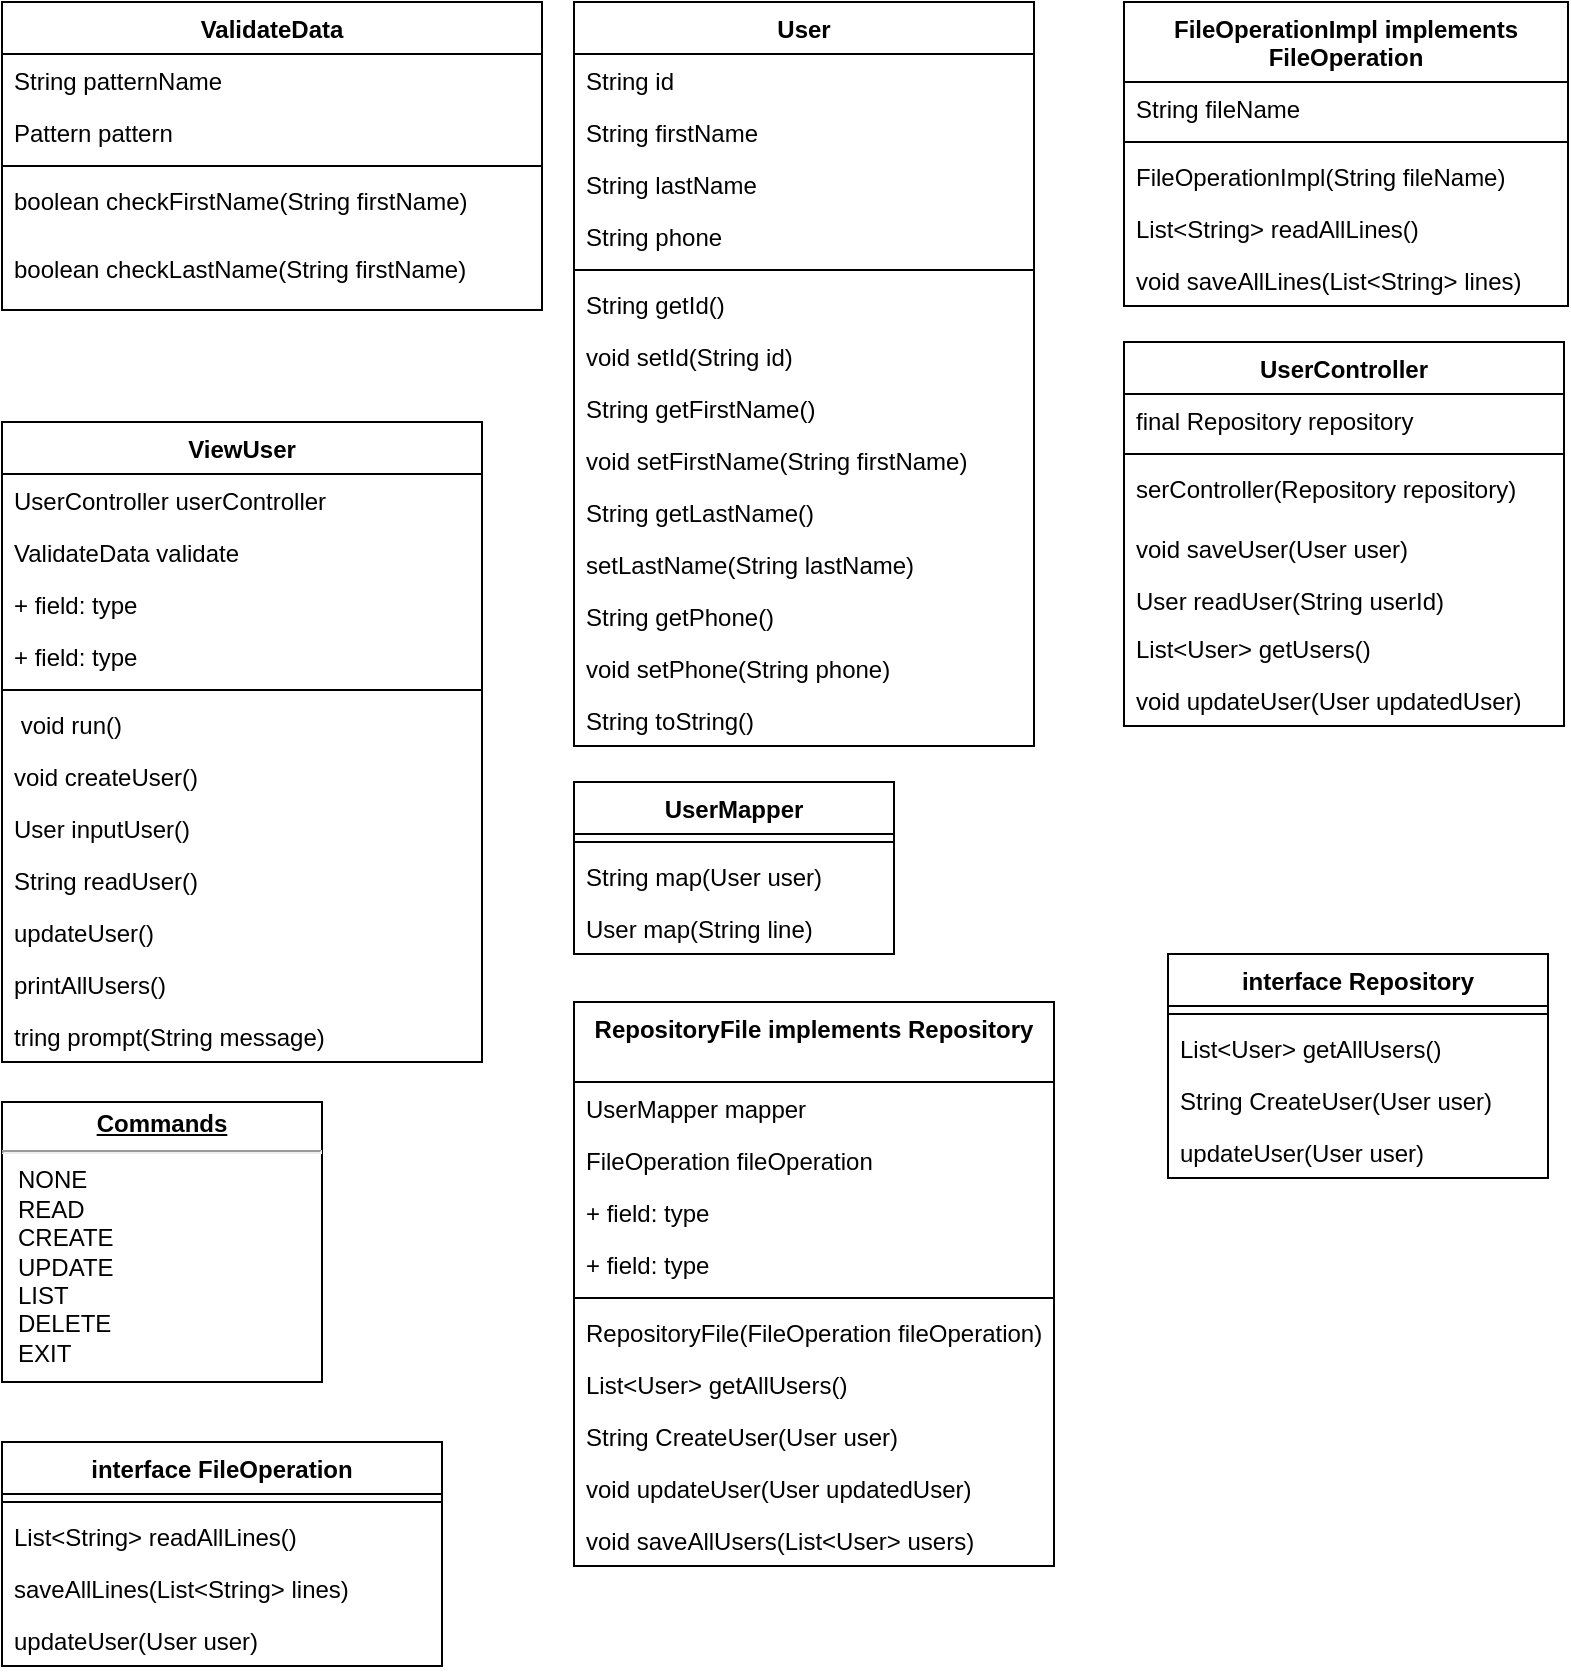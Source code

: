 <mxfile version="21.2.1" type="device">
  <diagram name="Страница 1" id="wZ96MaBnbiqQYVf81XS4">
    <mxGraphModel dx="1403" dy="337" grid="1" gridSize="10" guides="1" tooltips="1" connect="1" arrows="1" fold="1" page="1" pageScale="1" pageWidth="827" pageHeight="1169" math="0" shadow="0">
      <root>
        <mxCell id="0" />
        <mxCell id="1" parent="0" />
        <mxCell id="zzB5koK0obywKy0hsL04-4" value="ValidateData" style="swimlane;fontStyle=1;align=center;verticalAlign=top;childLayout=stackLayout;horizontal=1;startSize=26;horizontalStack=0;resizeParent=1;resizeParentMax=0;resizeLast=0;collapsible=1;marginBottom=0;whiteSpace=wrap;fillColor=default;fontColor=default;" parent="1" vertex="1">
          <mxGeometry x="-803" y="20" width="270" height="154" as="geometry" />
        </mxCell>
        <mxCell id="zzB5koK0obywKy0hsL04-5" value="String patternName" style="text;strokeColor=none;fillColor=none;align=left;verticalAlign=top;spacingLeft=4;spacingRight=4;overflow=hidden;rotatable=0;points=[[0,0.5],[1,0.5]];portConstraint=eastwest;whiteSpace=wrap;" parent="zzB5koK0obywKy0hsL04-4" vertex="1">
          <mxGeometry y="26" width="270" height="26" as="geometry" />
        </mxCell>
        <mxCell id="WPDHcrsJoWrQ9J1OhtaY-6" value="Pattern pattern" style="text;strokeColor=none;fillColor=none;align=left;verticalAlign=top;spacingLeft=4;spacingRight=4;overflow=hidden;rotatable=0;points=[[0,0.5],[1,0.5]];portConstraint=eastwest;whiteSpace=wrap;" vertex="1" parent="zzB5koK0obywKy0hsL04-4">
          <mxGeometry y="52" width="270" height="26" as="geometry" />
        </mxCell>
        <mxCell id="zzB5koK0obywKy0hsL04-6" value="" style="line;strokeWidth=1;fillColor=none;align=left;verticalAlign=middle;spacingTop=-1;spacingLeft=3;spacingRight=3;rotatable=0;labelPosition=right;points=[];portConstraint=eastwest;strokeColor=inherit;" parent="zzB5koK0obywKy0hsL04-4" vertex="1">
          <mxGeometry y="78" width="270" height="8" as="geometry" />
        </mxCell>
        <mxCell id="zzB5koK0obywKy0hsL04-7" value="boolean checkFirstName(String firstName)" style="text;strokeColor=none;fillColor=none;align=left;verticalAlign=top;spacingLeft=4;spacingRight=4;overflow=hidden;rotatable=0;points=[[0,0.5],[1,0.5]];portConstraint=eastwest;whiteSpace=wrap;" parent="zzB5koK0obywKy0hsL04-4" vertex="1">
          <mxGeometry y="86" width="270" height="34" as="geometry" />
        </mxCell>
        <mxCell id="WPDHcrsJoWrQ9J1OhtaY-7" value="boolean checkLastName(String firstName)" style="text;strokeColor=none;fillColor=none;align=left;verticalAlign=top;spacingLeft=4;spacingRight=4;overflow=hidden;rotatable=0;points=[[0,0.5],[1,0.5]];portConstraint=eastwest;whiteSpace=wrap;" vertex="1" parent="zzB5koK0obywKy0hsL04-4">
          <mxGeometry y="120" width="270" height="34" as="geometry" />
        </mxCell>
        <mxCell id="WPDHcrsJoWrQ9J1OhtaY-1" value="&lt;p style=&quot;margin:0px;margin-top:4px;text-align:center;text-decoration:underline;&quot;&gt;&lt;b&gt;Commands&lt;/b&gt;&lt;/p&gt;&lt;hr&gt;&lt;p style=&quot;margin:0px;margin-left:8px;&quot;&gt;NONE&lt;/p&gt;&lt;p style=&quot;margin:0px;margin-left:8px;&quot;&gt;READ&lt;/p&gt;&lt;p style=&quot;margin:0px;margin-left:8px;&quot;&gt;CREATE&lt;/p&gt;&lt;p style=&quot;margin:0px;margin-left:8px;&quot;&gt;UPDATE&lt;/p&gt;&lt;p style=&quot;margin:0px;margin-left:8px;&quot;&gt;LIST&lt;/p&gt;&lt;p style=&quot;margin:0px;margin-left:8px;&quot;&gt;DELETE&lt;/p&gt;&lt;p style=&quot;margin:0px;margin-left:8px;&quot;&gt;EXIT&lt;/p&gt;" style="verticalAlign=top;align=left;overflow=fill;fontSize=12;fontFamily=Helvetica;html=1;whiteSpace=wrap;" vertex="1" parent="1">
          <mxGeometry x="-803" y="570" width="160" height="140" as="geometry" />
        </mxCell>
        <mxCell id="WPDHcrsJoWrQ9J1OhtaY-2" value="ViewUser" style="swimlane;fontStyle=1;align=center;verticalAlign=top;childLayout=stackLayout;horizontal=1;startSize=26;horizontalStack=0;resizeParent=1;resizeParentMax=0;resizeLast=0;collapsible=1;marginBottom=0;whiteSpace=wrap;" vertex="1" parent="1">
          <mxGeometry x="-803" y="230" width="240" height="320" as="geometry" />
        </mxCell>
        <mxCell id="WPDHcrsJoWrQ9J1OhtaY-3" value="UserController userController" style="text;strokeColor=none;fillColor=none;align=left;verticalAlign=top;spacingLeft=4;spacingRight=4;overflow=hidden;rotatable=0;points=[[0,0.5],[1,0.5]];portConstraint=eastwest;" vertex="1" parent="WPDHcrsJoWrQ9J1OhtaY-2">
          <mxGeometry y="26" width="240" height="26" as="geometry" />
        </mxCell>
        <mxCell id="WPDHcrsJoWrQ9J1OhtaY-13" value="ValidateData validate" style="text;strokeColor=none;fillColor=none;align=left;verticalAlign=top;spacingLeft=4;spacingRight=4;overflow=hidden;rotatable=0;points=[[0,0.5],[1,0.5]];portConstraint=eastwest;" vertex="1" parent="WPDHcrsJoWrQ9J1OhtaY-2">
          <mxGeometry y="52" width="240" height="26" as="geometry" />
        </mxCell>
        <mxCell id="WPDHcrsJoWrQ9J1OhtaY-14" value="+ field: type" style="text;strokeColor=none;fillColor=none;align=left;verticalAlign=top;spacingLeft=4;spacingRight=4;overflow=hidden;rotatable=0;points=[[0,0.5],[1,0.5]];portConstraint=eastwest;" vertex="1" parent="WPDHcrsJoWrQ9J1OhtaY-2">
          <mxGeometry y="78" width="240" height="26" as="geometry" />
        </mxCell>
        <mxCell id="WPDHcrsJoWrQ9J1OhtaY-12" value="+ field: type" style="text;strokeColor=none;fillColor=none;align=left;verticalAlign=top;spacingLeft=4;spacingRight=4;overflow=hidden;rotatable=0;points=[[0,0.5],[1,0.5]];portConstraint=eastwest;" vertex="1" parent="WPDHcrsJoWrQ9J1OhtaY-2">
          <mxGeometry y="104" width="240" height="26" as="geometry" />
        </mxCell>
        <mxCell id="WPDHcrsJoWrQ9J1OhtaY-4" value="" style="line;strokeWidth=1;fillColor=none;align=left;verticalAlign=middle;spacingTop=-1;spacingLeft=3;spacingRight=3;rotatable=0;labelPosition=right;points=[];portConstraint=eastwest;strokeColor=inherit;" vertex="1" parent="WPDHcrsJoWrQ9J1OhtaY-2">
          <mxGeometry y="130" width="240" height="8" as="geometry" />
        </mxCell>
        <mxCell id="WPDHcrsJoWrQ9J1OhtaY-15" value=" void run()" style="text;strokeColor=none;fillColor=none;align=left;verticalAlign=top;spacingLeft=4;spacingRight=4;overflow=hidden;rotatable=0;points=[[0,0.5],[1,0.5]];portConstraint=eastwest;" vertex="1" parent="WPDHcrsJoWrQ9J1OhtaY-2">
          <mxGeometry y="138" width="240" height="26" as="geometry" />
        </mxCell>
        <mxCell id="WPDHcrsJoWrQ9J1OhtaY-5" value="void createUser()" style="text;strokeColor=none;fillColor=none;align=left;verticalAlign=top;spacingLeft=4;spacingRight=4;overflow=hidden;rotatable=0;points=[[0,0.5],[1,0.5]];portConstraint=eastwest;" vertex="1" parent="WPDHcrsJoWrQ9J1OhtaY-2">
          <mxGeometry y="164" width="240" height="26" as="geometry" />
        </mxCell>
        <mxCell id="WPDHcrsJoWrQ9J1OhtaY-17" value="User inputUser()" style="text;strokeColor=none;fillColor=none;align=left;verticalAlign=top;spacingLeft=4;spacingRight=4;overflow=hidden;rotatable=0;points=[[0,0.5],[1,0.5]];portConstraint=eastwest;" vertex="1" parent="WPDHcrsJoWrQ9J1OhtaY-2">
          <mxGeometry y="190" width="240" height="26" as="geometry" />
        </mxCell>
        <mxCell id="WPDHcrsJoWrQ9J1OhtaY-19" value="String readUser()" style="text;strokeColor=none;fillColor=none;align=left;verticalAlign=top;spacingLeft=4;spacingRight=4;overflow=hidden;rotatable=0;points=[[0,0.5],[1,0.5]];portConstraint=eastwest;" vertex="1" parent="WPDHcrsJoWrQ9J1OhtaY-2">
          <mxGeometry y="216" width="240" height="26" as="geometry" />
        </mxCell>
        <mxCell id="WPDHcrsJoWrQ9J1OhtaY-18" value="updateUser()" style="text;strokeColor=none;fillColor=none;align=left;verticalAlign=top;spacingLeft=4;spacingRight=4;overflow=hidden;rotatable=0;points=[[0,0.5],[1,0.5]];portConstraint=eastwest;" vertex="1" parent="WPDHcrsJoWrQ9J1OhtaY-2">
          <mxGeometry y="242" width="240" height="26" as="geometry" />
        </mxCell>
        <mxCell id="WPDHcrsJoWrQ9J1OhtaY-20" value="printAllUsers()" style="text;strokeColor=none;fillColor=none;align=left;verticalAlign=top;spacingLeft=4;spacingRight=4;overflow=hidden;rotatable=0;points=[[0,0.5],[1,0.5]];portConstraint=eastwest;" vertex="1" parent="WPDHcrsJoWrQ9J1OhtaY-2">
          <mxGeometry y="268" width="240" height="26" as="geometry" />
        </mxCell>
        <mxCell id="WPDHcrsJoWrQ9J1OhtaY-22" value="tring prompt(String message)" style="text;strokeColor=none;fillColor=none;align=left;verticalAlign=top;spacingLeft=4;spacingRight=4;overflow=hidden;rotatable=0;points=[[0,0.5],[1,0.5]];portConstraint=eastwest;" vertex="1" parent="WPDHcrsJoWrQ9J1OhtaY-2">
          <mxGeometry y="294" width="240" height="26" as="geometry" />
        </mxCell>
        <mxCell id="WPDHcrsJoWrQ9J1OhtaY-8" value="User" style="swimlane;fontStyle=1;align=center;verticalAlign=top;childLayout=stackLayout;horizontal=1;startSize=26;horizontalStack=0;resizeParent=1;resizeParentMax=0;resizeLast=0;collapsible=1;marginBottom=0;" vertex="1" parent="1">
          <mxGeometry x="-517" y="20" width="230" height="372" as="geometry" />
        </mxCell>
        <mxCell id="WPDHcrsJoWrQ9J1OhtaY-9" value="String id" style="text;strokeColor=none;fillColor=none;align=left;verticalAlign=top;spacingLeft=4;spacingRight=4;overflow=hidden;rotatable=0;points=[[0,0.5],[1,0.5]];portConstraint=eastwest;" vertex="1" parent="WPDHcrsJoWrQ9J1OhtaY-8">
          <mxGeometry y="26" width="230" height="26" as="geometry" />
        </mxCell>
        <mxCell id="WPDHcrsJoWrQ9J1OhtaY-42" value="String firstName" style="text;strokeColor=none;fillColor=none;align=left;verticalAlign=top;spacingLeft=4;spacingRight=4;overflow=hidden;rotatable=0;points=[[0,0.5],[1,0.5]];portConstraint=eastwest;" vertex="1" parent="WPDHcrsJoWrQ9J1OhtaY-8">
          <mxGeometry y="52" width="230" height="26" as="geometry" />
        </mxCell>
        <mxCell id="WPDHcrsJoWrQ9J1OhtaY-41" value="String lastName" style="text;strokeColor=none;fillColor=none;align=left;verticalAlign=top;spacingLeft=4;spacingRight=4;overflow=hidden;rotatable=0;points=[[0,0.5],[1,0.5]];portConstraint=eastwest;" vertex="1" parent="WPDHcrsJoWrQ9J1OhtaY-8">
          <mxGeometry y="78" width="230" height="26" as="geometry" />
        </mxCell>
        <mxCell id="WPDHcrsJoWrQ9J1OhtaY-40" value="String phone" style="text;strokeColor=none;fillColor=none;align=left;verticalAlign=top;spacingLeft=4;spacingRight=4;overflow=hidden;rotatable=0;points=[[0,0.5],[1,0.5]];portConstraint=eastwest;" vertex="1" parent="WPDHcrsJoWrQ9J1OhtaY-8">
          <mxGeometry y="104" width="230" height="26" as="geometry" />
        </mxCell>
        <mxCell id="WPDHcrsJoWrQ9J1OhtaY-10" value="" style="line;strokeWidth=1;fillColor=none;align=left;verticalAlign=middle;spacingTop=-1;spacingLeft=3;spacingRight=3;rotatable=0;labelPosition=right;points=[];portConstraint=eastwest;strokeColor=inherit;" vertex="1" parent="WPDHcrsJoWrQ9J1OhtaY-8">
          <mxGeometry y="130" width="230" height="8" as="geometry" />
        </mxCell>
        <mxCell id="WPDHcrsJoWrQ9J1OhtaY-43" value="String getId()" style="text;strokeColor=none;fillColor=none;align=left;verticalAlign=top;spacingLeft=4;spacingRight=4;overflow=hidden;rotatable=0;points=[[0,0.5],[1,0.5]];portConstraint=eastwest;" vertex="1" parent="WPDHcrsJoWrQ9J1OhtaY-8">
          <mxGeometry y="138" width="230" height="26" as="geometry" />
        </mxCell>
        <mxCell id="WPDHcrsJoWrQ9J1OhtaY-44" value=" void setId(String id)" style="text;strokeColor=none;fillColor=none;align=left;verticalAlign=top;spacingLeft=4;spacingRight=4;overflow=hidden;rotatable=0;points=[[0,0.5],[1,0.5]];portConstraint=eastwest;" vertex="1" parent="WPDHcrsJoWrQ9J1OhtaY-8">
          <mxGeometry y="164" width="230" height="26" as="geometry" />
        </mxCell>
        <mxCell id="WPDHcrsJoWrQ9J1OhtaY-46" value="String getFirstName()" style="text;strokeColor=none;fillColor=none;align=left;verticalAlign=top;spacingLeft=4;spacingRight=4;overflow=hidden;rotatable=0;points=[[0,0.5],[1,0.5]];portConstraint=eastwest;" vertex="1" parent="WPDHcrsJoWrQ9J1OhtaY-8">
          <mxGeometry y="190" width="230" height="26" as="geometry" />
        </mxCell>
        <mxCell id="WPDHcrsJoWrQ9J1OhtaY-47" value="void setFirstName(String firstName)" style="text;strokeColor=none;fillColor=none;align=left;verticalAlign=top;spacingLeft=4;spacingRight=4;overflow=hidden;rotatable=0;points=[[0,0.5],[1,0.5]];portConstraint=eastwest;" vertex="1" parent="WPDHcrsJoWrQ9J1OhtaY-8">
          <mxGeometry y="216" width="230" height="26" as="geometry" />
        </mxCell>
        <mxCell id="WPDHcrsJoWrQ9J1OhtaY-45" value="String getLastName()" style="text;strokeColor=none;fillColor=none;align=left;verticalAlign=top;spacingLeft=4;spacingRight=4;overflow=hidden;rotatable=0;points=[[0,0.5],[1,0.5]];portConstraint=eastwest;" vertex="1" parent="WPDHcrsJoWrQ9J1OhtaY-8">
          <mxGeometry y="242" width="230" height="26" as="geometry" />
        </mxCell>
        <mxCell id="WPDHcrsJoWrQ9J1OhtaY-48" value="setLastName(String lastName)" style="text;strokeColor=none;fillColor=none;align=left;verticalAlign=top;spacingLeft=4;spacingRight=4;overflow=hidden;rotatable=0;points=[[0,0.5],[1,0.5]];portConstraint=eastwest;" vertex="1" parent="WPDHcrsJoWrQ9J1OhtaY-8">
          <mxGeometry y="268" width="230" height="26" as="geometry" />
        </mxCell>
        <mxCell id="WPDHcrsJoWrQ9J1OhtaY-49" value="String getPhone()" style="text;strokeColor=none;fillColor=none;align=left;verticalAlign=top;spacingLeft=4;spacingRight=4;overflow=hidden;rotatable=0;points=[[0,0.5],[1,0.5]];portConstraint=eastwest;" vertex="1" parent="WPDHcrsJoWrQ9J1OhtaY-8">
          <mxGeometry y="294" width="230" height="26" as="geometry" />
        </mxCell>
        <mxCell id="WPDHcrsJoWrQ9J1OhtaY-51" value="void setPhone(String phone)" style="text;strokeColor=none;fillColor=none;align=left;verticalAlign=top;spacingLeft=4;spacingRight=4;overflow=hidden;rotatable=0;points=[[0,0.5],[1,0.5]];portConstraint=eastwest;" vertex="1" parent="WPDHcrsJoWrQ9J1OhtaY-8">
          <mxGeometry y="320" width="230" height="26" as="geometry" />
        </mxCell>
        <mxCell id="WPDHcrsJoWrQ9J1OhtaY-52" value="String toString()" style="text;strokeColor=none;fillColor=none;align=left;verticalAlign=top;spacingLeft=4;spacingRight=4;overflow=hidden;rotatable=0;points=[[0,0.5],[1,0.5]];portConstraint=eastwest;" vertex="1" parent="WPDHcrsJoWrQ9J1OhtaY-8">
          <mxGeometry y="346" width="230" height="26" as="geometry" />
        </mxCell>
        <mxCell id="WPDHcrsJoWrQ9J1OhtaY-24" value="UserController" style="swimlane;fontStyle=1;align=center;verticalAlign=top;childLayout=stackLayout;horizontal=1;startSize=26;horizontalStack=0;resizeParent=1;resizeParentMax=0;resizeLast=0;collapsible=1;marginBottom=0;whiteSpace=wrap;" vertex="1" parent="1">
          <mxGeometry x="-242" y="190" width="220" height="192" as="geometry" />
        </mxCell>
        <mxCell id="WPDHcrsJoWrQ9J1OhtaY-25" value="final Repository repository" style="text;strokeColor=none;fillColor=none;align=left;verticalAlign=top;spacingLeft=4;spacingRight=4;overflow=hidden;rotatable=0;points=[[0,0.5],[1,0.5]];portConstraint=eastwest;whiteSpace=wrap;" vertex="1" parent="WPDHcrsJoWrQ9J1OhtaY-24">
          <mxGeometry y="26" width="220" height="26" as="geometry" />
        </mxCell>
        <mxCell id="WPDHcrsJoWrQ9J1OhtaY-26" value="" style="line;strokeWidth=1;fillColor=none;align=left;verticalAlign=middle;spacingTop=-1;spacingLeft=3;spacingRight=3;rotatable=0;labelPosition=right;points=[];portConstraint=eastwest;strokeColor=inherit;" vertex="1" parent="WPDHcrsJoWrQ9J1OhtaY-24">
          <mxGeometry y="52" width="220" height="8" as="geometry" />
        </mxCell>
        <mxCell id="WPDHcrsJoWrQ9J1OhtaY-105" value="serController(Repository repository)" style="text;strokeColor=none;fillColor=none;align=left;verticalAlign=top;spacingLeft=4;spacingRight=4;overflow=hidden;rotatable=0;points=[[0,0.5],[1,0.5]];portConstraint=eastwest;whiteSpace=wrap;" vertex="1" parent="WPDHcrsJoWrQ9J1OhtaY-24">
          <mxGeometry y="60" width="220" height="30" as="geometry" />
        </mxCell>
        <mxCell id="WPDHcrsJoWrQ9J1OhtaY-107" value="void saveUser(User user)" style="text;strokeColor=none;fillColor=none;align=left;verticalAlign=top;spacingLeft=4;spacingRight=4;overflow=hidden;rotatable=0;points=[[0,0.5],[1,0.5]];portConstraint=eastwest;whiteSpace=wrap;" vertex="1" parent="WPDHcrsJoWrQ9J1OhtaY-24">
          <mxGeometry y="90" width="220" height="26" as="geometry" />
        </mxCell>
        <mxCell id="WPDHcrsJoWrQ9J1OhtaY-106" value="User readUser(String userId)" style="text;strokeColor=none;fillColor=none;align=left;verticalAlign=top;spacingLeft=4;spacingRight=4;overflow=hidden;rotatable=0;points=[[0,0.5],[1,0.5]];portConstraint=eastwest;whiteSpace=wrap;" vertex="1" parent="WPDHcrsJoWrQ9J1OhtaY-24">
          <mxGeometry y="116" width="220" height="24" as="geometry" />
        </mxCell>
        <mxCell id="WPDHcrsJoWrQ9J1OhtaY-108" value="List&lt;User&gt; getUsers()    " style="text;strokeColor=none;fillColor=none;align=left;verticalAlign=top;spacingLeft=4;spacingRight=4;overflow=hidden;rotatable=0;points=[[0,0.5],[1,0.5]];portConstraint=eastwest;whiteSpace=wrap;" vertex="1" parent="WPDHcrsJoWrQ9J1OhtaY-24">
          <mxGeometry y="140" width="220" height="26" as="geometry" />
        </mxCell>
        <mxCell id="WPDHcrsJoWrQ9J1OhtaY-110" value="void updateUser(User updatedUser)" style="text;strokeColor=none;fillColor=none;align=left;verticalAlign=top;spacingLeft=4;spacingRight=4;overflow=hidden;rotatable=0;points=[[0,0.5],[1,0.5]];portConstraint=eastwest;whiteSpace=wrap;" vertex="1" parent="WPDHcrsJoWrQ9J1OhtaY-24">
          <mxGeometry y="166" width="220" height="26" as="geometry" />
        </mxCell>
        <mxCell id="WPDHcrsJoWrQ9J1OhtaY-28" value="RepositoryFile implements Repository" style="swimlane;fontStyle=1;align=center;verticalAlign=top;childLayout=stackLayout;horizontal=1;startSize=40;horizontalStack=0;resizeParent=1;resizeParentMax=0;resizeLast=0;collapsible=1;marginBottom=0;whiteSpace=wrap;" vertex="1" parent="1">
          <mxGeometry x="-517" y="520" width="240" height="282" as="geometry" />
        </mxCell>
        <mxCell id="WPDHcrsJoWrQ9J1OhtaY-56" value="UserMapper mapper    " style="text;strokeColor=none;fillColor=none;align=left;verticalAlign=top;spacingLeft=4;spacingRight=4;overflow=hidden;rotatable=0;points=[[0,0.5],[1,0.5]];portConstraint=eastwest;" vertex="1" parent="WPDHcrsJoWrQ9J1OhtaY-28">
          <mxGeometry y="40" width="240" height="26" as="geometry" />
        </mxCell>
        <mxCell id="WPDHcrsJoWrQ9J1OhtaY-57" value="FileOperation fileOperation" style="text;strokeColor=none;fillColor=none;align=left;verticalAlign=top;spacingLeft=4;spacingRight=4;overflow=hidden;rotatable=0;points=[[0,0.5],[1,0.5]];portConstraint=eastwest;" vertex="1" parent="WPDHcrsJoWrQ9J1OhtaY-28">
          <mxGeometry y="66" width="240" height="26" as="geometry" />
        </mxCell>
        <mxCell id="WPDHcrsJoWrQ9J1OhtaY-58" value="+ field: type" style="text;strokeColor=none;fillColor=none;align=left;verticalAlign=top;spacingLeft=4;spacingRight=4;overflow=hidden;rotatable=0;points=[[0,0.5],[1,0.5]];portConstraint=eastwest;" vertex="1" parent="WPDHcrsJoWrQ9J1OhtaY-28">
          <mxGeometry y="92" width="240" height="26" as="geometry" />
        </mxCell>
        <mxCell id="WPDHcrsJoWrQ9J1OhtaY-29" value="+ field: type" style="text;strokeColor=none;fillColor=none;align=left;verticalAlign=top;spacingLeft=4;spacingRight=4;overflow=hidden;rotatable=0;points=[[0,0.5],[1,0.5]];portConstraint=eastwest;" vertex="1" parent="WPDHcrsJoWrQ9J1OhtaY-28">
          <mxGeometry y="118" width="240" height="26" as="geometry" />
        </mxCell>
        <mxCell id="WPDHcrsJoWrQ9J1OhtaY-30" value="" style="line;strokeWidth=1;fillColor=none;align=left;verticalAlign=middle;spacingTop=-1;spacingLeft=3;spacingRight=3;rotatable=0;labelPosition=right;points=[];portConstraint=eastwest;strokeColor=inherit;" vertex="1" parent="WPDHcrsJoWrQ9J1OhtaY-28">
          <mxGeometry y="144" width="240" height="8" as="geometry" />
        </mxCell>
        <mxCell id="WPDHcrsJoWrQ9J1OhtaY-55" value="RepositoryFile(FileOperation fileOperation)" style="text;strokeColor=none;fillColor=none;align=left;verticalAlign=top;spacingLeft=4;spacingRight=4;overflow=hidden;rotatable=0;points=[[0,0.5],[1,0.5]];portConstraint=eastwest;" vertex="1" parent="WPDHcrsJoWrQ9J1OhtaY-28">
          <mxGeometry y="152" width="240" height="26" as="geometry" />
        </mxCell>
        <mxCell id="WPDHcrsJoWrQ9J1OhtaY-59" value="List&lt;User&gt; getAllUsers()" style="text;strokeColor=none;fillColor=none;align=left;verticalAlign=top;spacingLeft=4;spacingRight=4;overflow=hidden;rotatable=0;points=[[0,0.5],[1,0.5]];portConstraint=eastwest;" vertex="1" parent="WPDHcrsJoWrQ9J1OhtaY-28">
          <mxGeometry y="178" width="240" height="26" as="geometry" />
        </mxCell>
        <mxCell id="WPDHcrsJoWrQ9J1OhtaY-60" value="String CreateUser(User user)    " style="text;strokeColor=none;fillColor=none;align=left;verticalAlign=top;spacingLeft=4;spacingRight=4;overflow=hidden;rotatable=0;points=[[0,0.5],[1,0.5]];portConstraint=eastwest;" vertex="1" parent="WPDHcrsJoWrQ9J1OhtaY-28">
          <mxGeometry y="204" width="240" height="26" as="geometry" />
        </mxCell>
        <mxCell id="WPDHcrsJoWrQ9J1OhtaY-31" value="void updateUser(User updatedUser)" style="text;strokeColor=none;fillColor=none;align=left;verticalAlign=top;spacingLeft=4;spacingRight=4;overflow=hidden;rotatable=0;points=[[0,0.5],[1,0.5]];portConstraint=eastwest;" vertex="1" parent="WPDHcrsJoWrQ9J1OhtaY-28">
          <mxGeometry y="230" width="240" height="26" as="geometry" />
        </mxCell>
        <mxCell id="WPDHcrsJoWrQ9J1OhtaY-71" value="void saveAllUsers(List&lt;User&gt; users)" style="text;strokeColor=none;fillColor=none;align=left;verticalAlign=top;spacingLeft=4;spacingRight=4;overflow=hidden;rotatable=0;points=[[0,0.5],[1,0.5]];portConstraint=eastwest;" vertex="1" parent="WPDHcrsJoWrQ9J1OhtaY-28">
          <mxGeometry y="256" width="240" height="26" as="geometry" />
        </mxCell>
        <mxCell id="WPDHcrsJoWrQ9J1OhtaY-36" value="UserMapper" style="swimlane;fontStyle=1;align=center;verticalAlign=top;childLayout=stackLayout;horizontal=1;startSize=26;horizontalStack=0;resizeParent=1;resizeParentMax=0;resizeLast=0;collapsible=1;marginBottom=0;" vertex="1" parent="1">
          <mxGeometry x="-517" y="410" width="160" height="86" as="geometry" />
        </mxCell>
        <mxCell id="WPDHcrsJoWrQ9J1OhtaY-38" value="" style="line;strokeWidth=1;fillColor=none;align=left;verticalAlign=middle;spacingTop=-1;spacingLeft=3;spacingRight=3;rotatable=0;labelPosition=right;points=[];portConstraint=eastwest;strokeColor=inherit;" vertex="1" parent="WPDHcrsJoWrQ9J1OhtaY-36">
          <mxGeometry y="26" width="160" height="8" as="geometry" />
        </mxCell>
        <mxCell id="WPDHcrsJoWrQ9J1OhtaY-54" value="String map(User user)" style="text;strokeColor=none;fillColor=none;align=left;verticalAlign=top;spacingLeft=4;spacingRight=4;overflow=hidden;rotatable=0;points=[[0,0.5],[1,0.5]];portConstraint=eastwest;" vertex="1" parent="WPDHcrsJoWrQ9J1OhtaY-36">
          <mxGeometry y="34" width="160" height="26" as="geometry" />
        </mxCell>
        <mxCell id="WPDHcrsJoWrQ9J1OhtaY-39" value="User map(String line)" style="text;strokeColor=none;fillColor=none;align=left;verticalAlign=top;spacingLeft=4;spacingRight=4;overflow=hidden;rotatable=0;points=[[0,0.5],[1,0.5]];portConstraint=eastwest;" vertex="1" parent="WPDHcrsJoWrQ9J1OhtaY-36">
          <mxGeometry y="60" width="160" height="26" as="geometry" />
        </mxCell>
        <mxCell id="WPDHcrsJoWrQ9J1OhtaY-72" value="FileOperationImpl implements FileOperation" style="swimlane;fontStyle=1;align=center;verticalAlign=top;childLayout=stackLayout;horizontal=1;startSize=40;horizontalStack=0;resizeParent=1;resizeParentMax=0;resizeLast=0;collapsible=1;marginBottom=0;whiteSpace=wrap;" vertex="1" parent="1">
          <mxGeometry x="-242" y="20" width="222" height="152" as="geometry" />
        </mxCell>
        <mxCell id="WPDHcrsJoWrQ9J1OhtaY-76" value="String fileName" style="text;strokeColor=none;fillColor=none;align=left;verticalAlign=top;spacingLeft=4;spacingRight=4;overflow=hidden;rotatable=0;points=[[0,0.5],[1,0.5]];portConstraint=eastwest;" vertex="1" parent="WPDHcrsJoWrQ9J1OhtaY-72">
          <mxGeometry y="40" width="222" height="26" as="geometry" />
        </mxCell>
        <mxCell id="WPDHcrsJoWrQ9J1OhtaY-74" value="" style="line;strokeWidth=1;fillColor=none;align=left;verticalAlign=middle;spacingTop=-1;spacingLeft=3;spacingRight=3;rotatable=0;labelPosition=right;points=[];portConstraint=eastwest;strokeColor=inherit;" vertex="1" parent="WPDHcrsJoWrQ9J1OhtaY-72">
          <mxGeometry y="66" width="222" height="8" as="geometry" />
        </mxCell>
        <mxCell id="WPDHcrsJoWrQ9J1OhtaY-80" value="FileOperationImpl(String fileName)" style="text;strokeColor=none;fillColor=none;align=left;verticalAlign=top;spacingLeft=4;spacingRight=4;overflow=hidden;rotatable=0;points=[[0,0.5],[1,0.5]];portConstraint=eastwest;" vertex="1" parent="WPDHcrsJoWrQ9J1OhtaY-72">
          <mxGeometry y="74" width="222" height="26" as="geometry" />
        </mxCell>
        <mxCell id="WPDHcrsJoWrQ9J1OhtaY-79" value="List&lt;String&gt; readAllLines()" style="text;strokeColor=none;fillColor=none;align=left;verticalAlign=top;spacingLeft=4;spacingRight=4;overflow=hidden;rotatable=0;points=[[0,0.5],[1,0.5]];portConstraint=eastwest;" vertex="1" parent="WPDHcrsJoWrQ9J1OhtaY-72">
          <mxGeometry y="100" width="222" height="26" as="geometry" />
        </mxCell>
        <mxCell id="WPDHcrsJoWrQ9J1OhtaY-75" value="void saveAllLines(List&lt;String&gt; lines)" style="text;strokeColor=none;fillColor=none;align=left;verticalAlign=top;spacingLeft=4;spacingRight=4;overflow=hidden;rotatable=0;points=[[0,0.5],[1,0.5]];portConstraint=eastwest;" vertex="1" parent="WPDHcrsJoWrQ9J1OhtaY-72">
          <mxGeometry y="126" width="222" height="26" as="geometry" />
        </mxCell>
        <mxCell id="WPDHcrsJoWrQ9J1OhtaY-87" value="interface Repository" style="swimlane;fontStyle=1;align=center;verticalAlign=top;childLayout=stackLayout;horizontal=1;startSize=26;horizontalStack=0;resizeParent=1;resizeParentMax=0;resizeLast=0;collapsible=1;marginBottom=0;whiteSpace=wrap;html=1;" vertex="1" parent="1">
          <mxGeometry x="-220" y="496" width="190" height="112" as="geometry" />
        </mxCell>
        <mxCell id="WPDHcrsJoWrQ9J1OhtaY-89" value="" style="line;strokeWidth=1;fillColor=none;align=left;verticalAlign=middle;spacingTop=-1;spacingLeft=3;spacingRight=3;rotatable=0;labelPosition=right;points=[];portConstraint=eastwest;strokeColor=inherit;" vertex="1" parent="WPDHcrsJoWrQ9J1OhtaY-87">
          <mxGeometry y="26" width="190" height="8" as="geometry" />
        </mxCell>
        <mxCell id="WPDHcrsJoWrQ9J1OhtaY-91" value="List&lt;User&gt; getAllUsers()" style="text;strokeColor=none;fillColor=none;align=left;verticalAlign=top;spacingLeft=4;spacingRight=4;overflow=hidden;rotatable=0;points=[[0,0.5],[1,0.5]];portConstraint=eastwest;" vertex="1" parent="WPDHcrsJoWrQ9J1OhtaY-87">
          <mxGeometry y="34" width="190" height="26" as="geometry" />
        </mxCell>
        <mxCell id="WPDHcrsJoWrQ9J1OhtaY-94" value="String CreateUser(User user)" style="text;strokeColor=none;fillColor=none;align=left;verticalAlign=top;spacingLeft=4;spacingRight=4;overflow=hidden;rotatable=0;points=[[0,0.5],[1,0.5]];portConstraint=eastwest;" vertex="1" parent="WPDHcrsJoWrQ9J1OhtaY-87">
          <mxGeometry y="60" width="190" height="26" as="geometry" />
        </mxCell>
        <mxCell id="WPDHcrsJoWrQ9J1OhtaY-95" value="updateUser(User user)" style="text;strokeColor=none;fillColor=none;align=left;verticalAlign=top;spacingLeft=4;spacingRight=4;overflow=hidden;rotatable=0;points=[[0,0.5],[1,0.5]];portConstraint=eastwest;" vertex="1" parent="WPDHcrsJoWrQ9J1OhtaY-87">
          <mxGeometry y="86" width="190" height="26" as="geometry" />
        </mxCell>
        <mxCell id="WPDHcrsJoWrQ9J1OhtaY-96" value="interface FileOperation" style="swimlane;fontStyle=1;align=center;verticalAlign=top;childLayout=stackLayout;horizontal=1;startSize=26;horizontalStack=0;resizeParent=1;resizeParentMax=0;resizeLast=0;collapsible=1;marginBottom=0;whiteSpace=wrap;" vertex="1" parent="1">
          <mxGeometry x="-803" y="740" width="220" height="112" as="geometry" />
        </mxCell>
        <mxCell id="WPDHcrsJoWrQ9J1OhtaY-97" value="" style="line;strokeWidth=1;fillColor=none;align=left;verticalAlign=middle;spacingTop=-1;spacingLeft=3;spacingRight=3;rotatable=0;labelPosition=right;points=[];portConstraint=eastwest;strokeColor=inherit;" vertex="1" parent="WPDHcrsJoWrQ9J1OhtaY-96">
          <mxGeometry y="26" width="220" height="8" as="geometry" />
        </mxCell>
        <mxCell id="WPDHcrsJoWrQ9J1OhtaY-98" value="List&lt;String&gt; readAllLines()" style="text;strokeColor=none;fillColor=none;align=left;verticalAlign=top;spacingLeft=4;spacingRight=4;overflow=hidden;rotatable=0;points=[[0,0.5],[1,0.5]];portConstraint=eastwest;" vertex="1" parent="WPDHcrsJoWrQ9J1OhtaY-96">
          <mxGeometry y="34" width="220" height="26" as="geometry" />
        </mxCell>
        <mxCell id="WPDHcrsJoWrQ9J1OhtaY-99" value="saveAllLines(List&lt;String&gt; lines)" style="text;strokeColor=none;fillColor=none;align=left;verticalAlign=top;spacingLeft=4;spacingRight=4;overflow=hidden;rotatable=0;points=[[0,0.5],[1,0.5]];portConstraint=eastwest;" vertex="1" parent="WPDHcrsJoWrQ9J1OhtaY-96">
          <mxGeometry y="60" width="220" height="26" as="geometry" />
        </mxCell>
        <mxCell id="WPDHcrsJoWrQ9J1OhtaY-100" value="updateUser(User user)" style="text;strokeColor=none;fillColor=none;align=left;verticalAlign=top;spacingLeft=4;spacingRight=4;overflow=hidden;rotatable=0;points=[[0,0.5],[1,0.5]];portConstraint=eastwest;" vertex="1" parent="WPDHcrsJoWrQ9J1OhtaY-96">
          <mxGeometry y="86" width="220" height="26" as="geometry" />
        </mxCell>
      </root>
    </mxGraphModel>
  </diagram>
</mxfile>
